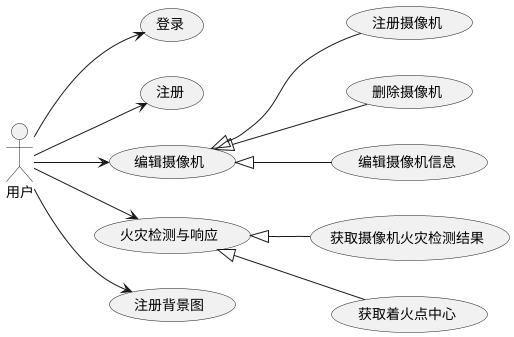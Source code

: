 @startuml
left to right direction


usecase 登录 as "登录"
usecase 注册 as "注册"

usecase "编辑摄像机" as EditCam
usecase "注册摄像机" as RegCam
usecase "删除摄像机" as DelCam
usecase "编辑摄像机信息" as EditCamInfo

usecase "火灾检测与响应" as FireResponse
usecase "获取摄像机火灾检测结果" as FireDetect
usecase "获取着火点中心" as FireCenter

usecase "注册背景图" as RegBack

EditCam <|-- RegCam
EditCam <|-- DelCam
EditCam <|-- EditCamInfo

FireResponse <|-- FireDetect
FireResponse <|-- FireCenter

用户 --> 登录
用户 --> 注册
用户 --> EditCam
用户 --> FireResponse
用户 --> RegBack

@enduml
